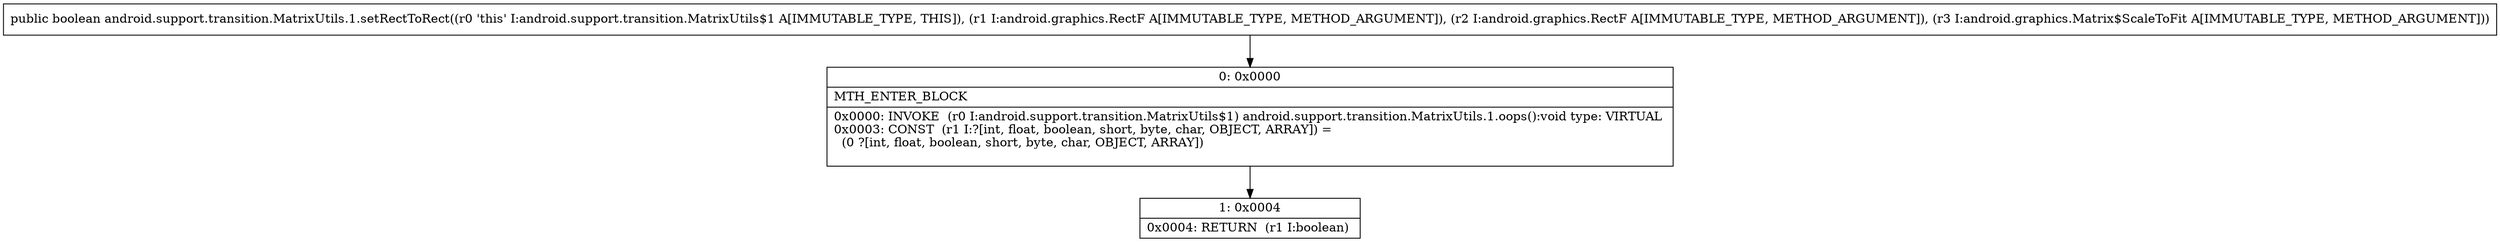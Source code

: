 digraph "CFG forandroid.support.transition.MatrixUtils.1.setRectToRect(Landroid\/graphics\/RectF;Landroid\/graphics\/RectF;Landroid\/graphics\/Matrix$ScaleToFit;)Z" {
Node_0 [shape=record,label="{0\:\ 0x0000|MTH_ENTER_BLOCK\l|0x0000: INVOKE  (r0 I:android.support.transition.MatrixUtils$1) android.support.transition.MatrixUtils.1.oops():void type: VIRTUAL \l0x0003: CONST  (r1 I:?[int, float, boolean, short, byte, char, OBJECT, ARRAY]) = \l  (0 ?[int, float, boolean, short, byte, char, OBJECT, ARRAY])\l \l}"];
Node_1 [shape=record,label="{1\:\ 0x0004|0x0004: RETURN  (r1 I:boolean) \l}"];
MethodNode[shape=record,label="{public boolean android.support.transition.MatrixUtils.1.setRectToRect((r0 'this' I:android.support.transition.MatrixUtils$1 A[IMMUTABLE_TYPE, THIS]), (r1 I:android.graphics.RectF A[IMMUTABLE_TYPE, METHOD_ARGUMENT]), (r2 I:android.graphics.RectF A[IMMUTABLE_TYPE, METHOD_ARGUMENT]), (r3 I:android.graphics.Matrix$ScaleToFit A[IMMUTABLE_TYPE, METHOD_ARGUMENT])) }"];
MethodNode -> Node_0;
Node_0 -> Node_1;
}

